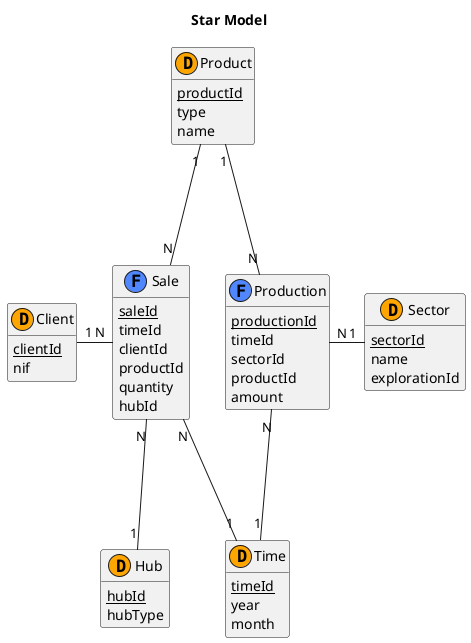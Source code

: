@startuml
title "Star Model"

skinparam linetype pol

hide methods

class Hub <<(D,#FFA500)>>{
    {static} hubId
    hubType
}



class Production <<(F,#5087FF)>>{
    {static}productionId
    timeId
    sectorId
    productId
    amount
}
class Sale <<(F,#5087FF)>>{
    {static} saleId
    timeId
    clientId
    productId
    quantity
    hubId
}
class Time <<(D,#FFA500)>>{
    {static}timeId
    year
    month
}
class Client<<(D,#FFA500)>>{
    {static} clientId
    nif
}
class Product<<(D,#FFA500)>>{
    {static} productId
    type
    name
}
class Sector<<(D,#FFA500)>>{
    {static}sectorId
    name
    explorationId
}

Production "N" -down-- "1" Time
Sale "N" -down-- "1" Time
Sale "N" -up-- "1" Product
Production "N" -up-- "1" Product

Sale "N" -left "1" Client
Production "N" -right "1" Sector
Sale "N" --- "1" Hub


@enduml